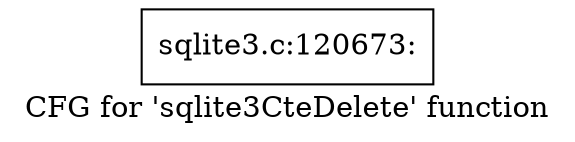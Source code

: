 digraph "CFG for 'sqlite3CteDelete' function" {
	label="CFG for 'sqlite3CteDelete' function";

	Node0x55c0f61910c0 [shape=record,label="{sqlite3.c:120673:}"];
}
